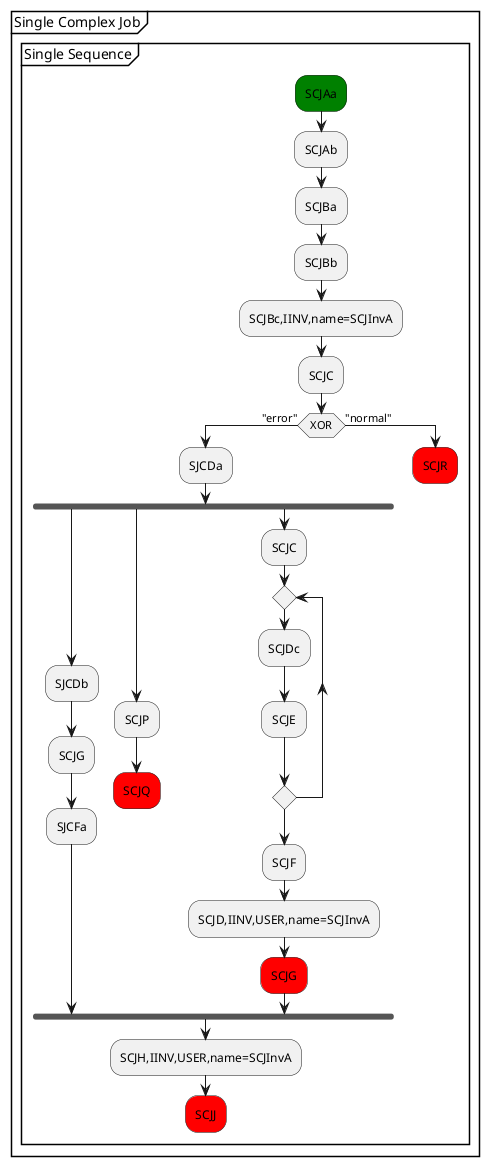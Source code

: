 @startuml

partition "Single Complex Job" {
group "Single Sequence"
  #green:SCJAa;
  :SCJAb;
  :SCJBa;
  :SCJBb;
  :SCJBc,IINV,name=SCJInvA;
  :SCJC;
  if (XOR) then ("error")
    :SJCDa;
    fork
    :SJCDb;
      :SCJG;
      :SJCFa;
    fork again
      :SCJP;
      #red:SCJQ;
      detach
    fork again
      :SCJC;
      repeat
        :SCJDc;
        :SCJE;
      repeat while
      :SCJF;
      :SCJD,IINV,USER,name=SCJInvA;
      #red:SCJG;
    end fork
    :SCJH,IINV,USER,name=SCJInvA;
    #red:SCJJ;
    detach
  else ("normal")
    #red:SCJR;
    detach
  endif
end group
}
@enduml